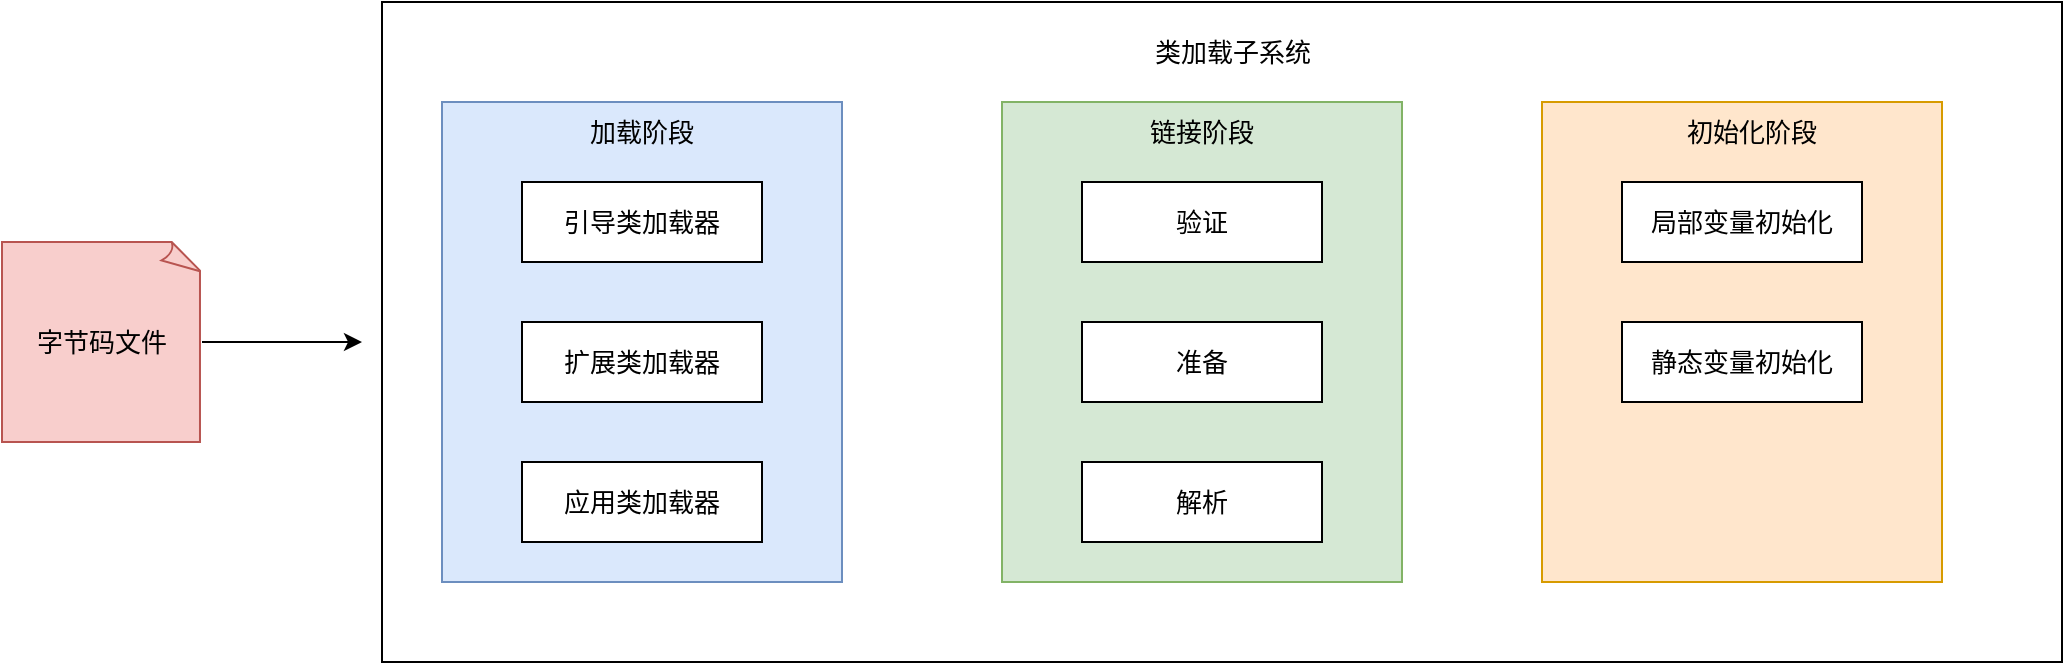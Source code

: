 <mxfile version="24.1.0" type="device" pages="3">
  <diagram name="类加载的基本过程" id="XbGjllCHzHaejEM7VzL1">
    <mxGraphModel dx="1993" dy="1214" grid="1" gridSize="10" guides="1" tooltips="1" connect="1" arrows="1" fold="1" page="0" pageScale="1" pageWidth="827" pageHeight="1169" math="0" shadow="0">
      <root>
        <mxCell id="0" />
        <mxCell id="1" parent="0" />
        <mxCell id="GWG1YdR2TmXZagdtQMYB-19" value="" style="rounded=0;whiteSpace=wrap;html=1;fontFamily=Comic Sans MS;fontSize=13;" vertex="1" parent="1">
          <mxGeometry x="280" y="60" width="840" height="330" as="geometry" />
        </mxCell>
        <mxCell id="GWG1YdR2TmXZagdtQMYB-7" value="" style="rounded=0;whiteSpace=wrap;html=1;fontFamily=Comic Sans MS;fontSize=13;fillColor=#dae8fc;strokeColor=#6c8ebf;" vertex="1" parent="1">
          <mxGeometry x="310" y="110" width="200" height="240" as="geometry" />
        </mxCell>
        <mxCell id="GWG1YdR2TmXZagdtQMYB-21" style="edgeStyle=orthogonalEdgeStyle;rounded=0;orthogonalLoop=1;jettySize=auto;html=1;" edge="1" parent="1" source="GWG1YdR2TmXZagdtQMYB-2">
          <mxGeometry relative="1" as="geometry">
            <mxPoint x="270" y="230" as="targetPoint" />
          </mxGeometry>
        </mxCell>
        <mxCell id="GWG1YdR2TmXZagdtQMYB-2" value="字节码文件" style="whiteSpace=wrap;html=1;shape=mxgraph.basic.document;fontFamily=Comic Sans MS;fontSize=13;fillColor=#f8cecc;strokeColor=#b85450;" vertex="1" parent="1">
          <mxGeometry x="90" y="180" width="100" height="100" as="geometry" />
        </mxCell>
        <mxCell id="GWG1YdR2TmXZagdtQMYB-4" value="引导类加载器" style="rounded=0;whiteSpace=wrap;html=1;fontFamily=Comic Sans MS;fontSize=13;" vertex="1" parent="1">
          <mxGeometry x="350" y="150" width="120" height="40" as="geometry" />
        </mxCell>
        <mxCell id="GWG1YdR2TmXZagdtQMYB-5" value="扩展类加载器" style="rounded=0;whiteSpace=wrap;html=1;fontFamily=Comic Sans MS;fontSize=13;" vertex="1" parent="1">
          <mxGeometry x="350" y="220" width="120" height="40" as="geometry" />
        </mxCell>
        <mxCell id="GWG1YdR2TmXZagdtQMYB-6" value="应用类加载器" style="rounded=0;whiteSpace=wrap;html=1;fontFamily=Comic Sans MS;fontSize=13;" vertex="1" parent="1">
          <mxGeometry x="350" y="290" width="120" height="40" as="geometry" />
        </mxCell>
        <mxCell id="GWG1YdR2TmXZagdtQMYB-8" value="加载阶段" style="text;html=1;align=center;verticalAlign=middle;whiteSpace=wrap;rounded=0;fontFamily=Comic Sans MS;fontSize=13;" vertex="1" parent="1">
          <mxGeometry x="380" y="110" width="60" height="30" as="geometry" />
        </mxCell>
        <mxCell id="GWG1YdR2TmXZagdtQMYB-9" value="" style="rounded=0;whiteSpace=wrap;html=1;fontFamily=Comic Sans MS;fontSize=13;fillColor=#d5e8d4;strokeColor=#82b366;" vertex="1" parent="1">
          <mxGeometry x="590" y="110" width="200" height="240" as="geometry" />
        </mxCell>
        <mxCell id="GWG1YdR2TmXZagdtQMYB-10" value="验证" style="rounded=0;whiteSpace=wrap;html=1;fontFamily=Comic Sans MS;fontSize=13;" vertex="1" parent="1">
          <mxGeometry x="630" y="150" width="120" height="40" as="geometry" />
        </mxCell>
        <mxCell id="GWG1YdR2TmXZagdtQMYB-11" value="准备" style="rounded=0;whiteSpace=wrap;html=1;fontFamily=Comic Sans MS;fontSize=13;" vertex="1" parent="1">
          <mxGeometry x="630" y="220" width="120" height="40" as="geometry" />
        </mxCell>
        <mxCell id="GWG1YdR2TmXZagdtQMYB-12" value="解析" style="rounded=0;whiteSpace=wrap;html=1;fontFamily=Comic Sans MS;fontSize=13;" vertex="1" parent="1">
          <mxGeometry x="630" y="290" width="120" height="40" as="geometry" />
        </mxCell>
        <mxCell id="GWG1YdR2TmXZagdtQMYB-13" value="链接阶段" style="text;html=1;align=center;verticalAlign=middle;whiteSpace=wrap;rounded=0;fontFamily=Comic Sans MS;fontSize=13;" vertex="1" parent="1">
          <mxGeometry x="660" y="110" width="60" height="30" as="geometry" />
        </mxCell>
        <mxCell id="GWG1YdR2TmXZagdtQMYB-14" value="" style="rounded=0;whiteSpace=wrap;html=1;fontFamily=Comic Sans MS;fontSize=13;fillColor=#ffe6cc;strokeColor=#d79b00;" vertex="1" parent="1">
          <mxGeometry x="860" y="110" width="200" height="240" as="geometry" />
        </mxCell>
        <mxCell id="GWG1YdR2TmXZagdtQMYB-15" value="局部变量初始化" style="rounded=0;whiteSpace=wrap;html=1;fontFamily=Comic Sans MS;fontSize=13;" vertex="1" parent="1">
          <mxGeometry x="900" y="150" width="120" height="40" as="geometry" />
        </mxCell>
        <mxCell id="GWG1YdR2TmXZagdtQMYB-16" value="静态变量初始化" style="rounded=0;whiteSpace=wrap;html=1;fontFamily=Comic Sans MS;fontSize=13;" vertex="1" parent="1">
          <mxGeometry x="900" y="220" width="120" height="40" as="geometry" />
        </mxCell>
        <mxCell id="GWG1YdR2TmXZagdtQMYB-18" value="初始化阶段" style="text;html=1;align=center;verticalAlign=middle;whiteSpace=wrap;rounded=0;fontFamily=Comic Sans MS;fontSize=13;" vertex="1" parent="1">
          <mxGeometry x="930" y="110" width="70" height="30" as="geometry" />
        </mxCell>
        <mxCell id="GWG1YdR2TmXZagdtQMYB-20" value="类加载子系统" style="text;html=1;align=center;verticalAlign=middle;whiteSpace=wrap;rounded=0;fontFamily=Comic Sans MS;fontSize=13;" vertex="1" parent="1">
          <mxGeometry x="652.5" y="70" width="105" height="30" as="geometry" />
        </mxCell>
      </root>
    </mxGraphModel>
  </diagram>
  <diagram id="ShSl87sTrlg8jo7pxH0U" name="类加载器的分类">
    <mxGraphModel dx="2793" dy="1614" grid="1" gridSize="10" guides="1" tooltips="1" connect="1" arrows="1" fold="1" page="0" pageScale="1" pageWidth="827" pageHeight="1169" math="0" shadow="0">
      <root>
        <mxCell id="0" />
        <mxCell id="1" parent="0" />
        <mxCell id="ysRITSDJT0l6Ylm8_hX5-1" value="Bootstrap Class Loader" style="rounded=0;whiteSpace=wrap;html=1;fontFamily=Comic Sans MS;fontSize=13;" vertex="1" parent="1">
          <mxGeometry x="-390" y="-130" width="330" height="50" as="geometry" />
        </mxCell>
        <mxCell id="ysRITSDJT0l6Ylm8_hX5-5" style="edgeStyle=orthogonalEdgeStyle;rounded=0;orthogonalLoop=1;jettySize=auto;html=1;fontFamily=Comic Sans MS;fontSize=13;fillColor=#dae8fc;strokeColor=#6c8ebf;" edge="1" parent="1" source="ysRITSDJT0l6Ylm8_hX5-2">
          <mxGeometry relative="1" as="geometry">
            <mxPoint x="-225" y="-70" as="targetPoint" />
          </mxGeometry>
        </mxCell>
        <mxCell id="ysRITSDJT0l6Ylm8_hX5-2" value="Extension Class Loader" style="rounded=0;whiteSpace=wrap;html=1;fontFamily=Comic Sans MS;fontSize=13;" vertex="1" parent="1">
          <mxGeometry x="-390" width="330" height="50" as="geometry" />
        </mxCell>
        <mxCell id="ysRITSDJT0l6Ylm8_hX5-4" style="edgeStyle=orthogonalEdgeStyle;rounded=0;orthogonalLoop=1;jettySize=auto;html=1;fontFamily=Comic Sans MS;fontSize=13;fillColor=#dae8fc;strokeColor=#6c8ebf;" edge="1" parent="1" source="ysRITSDJT0l6Ylm8_hX5-3">
          <mxGeometry relative="1" as="geometry">
            <mxPoint x="-225" y="60" as="targetPoint" />
          </mxGeometry>
        </mxCell>
        <mxCell id="ysRITSDJT0l6Ylm8_hX5-3" value="System Class Loader" style="rounded=0;whiteSpace=wrap;html=1;fontFamily=Comic Sans MS;fontSize=13;" vertex="1" parent="1">
          <mxGeometry x="-390" y="130" width="330" height="50" as="geometry" />
        </mxCell>
        <mxCell id="ysRITSDJT0l6Ylm8_hX5-17" style="edgeStyle=orthogonalEdgeStyle;rounded=0;orthogonalLoop=1;jettySize=auto;html=1;entryX=0.5;entryY=1;entryDx=0;entryDy=0;fillColor=#dae8fc;strokeColor=#6c8ebf;" edge="1" parent="1" source="ysRITSDJT0l6Ylm8_hX5-6" target="ysRITSDJT0l6Ylm8_hX5-3">
          <mxGeometry relative="1" as="geometry" />
        </mxCell>
        <mxCell id="ysRITSDJT0l6Ylm8_hX5-6" value="User Defined Class Loader" style="rounded=0;whiteSpace=wrap;html=1;dashed=1;fontFamily=Comic Sans MS;fontSize=13;" vertex="1" parent="1">
          <mxGeometry x="-140" y="270" width="330" height="50" as="geometry" />
        </mxCell>
        <mxCell id="ysRITSDJT0l6Ylm8_hX5-16" style="edgeStyle=orthogonalEdgeStyle;rounded=0;orthogonalLoop=1;jettySize=auto;html=1;entryX=0.5;entryY=1;entryDx=0;entryDy=0;fillColor=#dae8fc;strokeColor=#6c8ebf;" edge="1" parent="1" source="ysRITSDJT0l6Ylm8_hX5-7" target="ysRITSDJT0l6Ylm8_hX5-3">
          <mxGeometry relative="1" as="geometry" />
        </mxCell>
        <mxCell id="ysRITSDJT0l6Ylm8_hX5-7" value="User Defined Class Loader" style="rounded=0;whiteSpace=wrap;html=1;dashed=1;fontFamily=Comic Sans MS;fontSize=13;" vertex="1" parent="1">
          <mxGeometry x="-610" y="270" width="330" height="50" as="geometry" />
        </mxCell>
        <mxCell id="ysRITSDJT0l6Ylm8_hX5-13" style="edgeStyle=orthogonalEdgeStyle;rounded=0;orthogonalLoop=1;jettySize=auto;html=1;fontFamily=Comic Sans MS;fontSize=13;fillColor=#dae8fc;strokeColor=#6c8ebf;" edge="1" parent="1" source="ysRITSDJT0l6Ylm8_hX5-8">
          <mxGeometry relative="1" as="geometry">
            <mxPoint x="25" y="330" as="targetPoint" />
          </mxGeometry>
        </mxCell>
        <mxCell id="ysRITSDJT0l6Ylm8_hX5-8" value="User Defined Class Loader" style="rounded=0;whiteSpace=wrap;html=1;dashed=1;fontFamily=Comic Sans MS;fontSize=13;" vertex="1" parent="1">
          <mxGeometry x="-140" y="380" width="330" height="50" as="geometry" />
        </mxCell>
        <mxCell id="ysRITSDJT0l6Ylm8_hX5-12" style="edgeStyle=orthogonalEdgeStyle;rounded=0;orthogonalLoop=1;jettySize=auto;html=1;fontFamily=Comic Sans MS;fontSize=13;fillColor=#dae8fc;strokeColor=#6c8ebf;" edge="1" parent="1" source="ysRITSDJT0l6Ylm8_hX5-9">
          <mxGeometry relative="1" as="geometry">
            <mxPoint x="-445" y="330" as="targetPoint" />
          </mxGeometry>
        </mxCell>
        <mxCell id="ysRITSDJT0l6Ylm8_hX5-9" value="User Defined Class Loader" style="rounded=0;whiteSpace=wrap;html=1;dashed=1;fontFamily=Comic Sans MS;fontSize=13;" vertex="1" parent="1">
          <mxGeometry x="-610" y="380" width="330" height="50" as="geometry" />
        </mxCell>
        <mxCell id="ysRITSDJT0l6Ylm8_hX5-10" value="" style="shape=curlyBracket;whiteSpace=wrap;html=1;rounded=1;labelPosition=left;verticalLabelPosition=middle;align=right;verticalAlign=middle;fontFamily=Comic Sans MS;fontSize=13;fillColor=#dae8fc;strokeColor=#6c8ebf;" vertex="1" parent="1">
          <mxGeometry x="-650" y="260" width="20" height="190" as="geometry" />
        </mxCell>
        <mxCell id="ysRITSDJT0l6Ylm8_hX5-11" value="Optional" style="text;html=1;align=center;verticalAlign=middle;whiteSpace=wrap;rounded=0;fontFamily=Comic Sans MS;fontSize=13;fontStyle=1" vertex="1" parent="1">
          <mxGeometry x="-730" y="340" width="60" height="30" as="geometry" />
        </mxCell>
        <mxCell id="ysRITSDJT0l6Ylm8_hX5-14" value="..." style="text;html=1;align=center;verticalAlign=middle;whiteSpace=wrap;rounded=0;fontFamily=Comic Sans MS;fontSize=13;fontStyle=1;fillColor=#dae8fc;strokeColor=#6c8ebf;" vertex="1" parent="1">
          <mxGeometry x="-475" y="450" width="60" height="30" as="geometry" />
        </mxCell>
        <mxCell id="ysRITSDJT0l6Ylm8_hX5-15" value="..." style="text;html=1;align=center;verticalAlign=middle;whiteSpace=wrap;rounded=0;fontFamily=Comic Sans MS;fontSize=13;fontStyle=1;fillColor=#dae8fc;strokeColor=#6c8ebf;" vertex="1" parent="1">
          <mxGeometry x="-5" y="450" width="60" height="30" as="geometry" />
        </mxCell>
      </root>
    </mxGraphModel>
  </diagram>
  <diagram id="fnxC_af5n9DZzmWHhL95" name="双亲委派">
    <mxGraphModel dx="2793" dy="1565" grid="1" gridSize="10" guides="1" tooltips="1" connect="1" arrows="1" fold="1" page="0" pageScale="1" pageWidth="827" pageHeight="1169" math="0" shadow="0">
      <root>
        <mxCell id="0" />
        <mxCell id="1" parent="0" />
        <mxCell id="1_BFlwEH9jFQmZsOAiGr-1" value="引导类加载器" style="rounded=0;whiteSpace=wrap;html=1;fontFamily=Comic Sans MS;fontSize=13;" vertex="1" parent="1">
          <mxGeometry x="-190" y="-70" width="120" height="60" as="geometry" />
        </mxCell>
        <mxCell id="1_BFlwEH9jFQmZsOAiGr-7" style="edgeStyle=orthogonalEdgeStyle;rounded=0;orthogonalLoop=1;jettySize=auto;html=1;fontFamily=Comic Sans MS;fontSize=13;" edge="1" parent="1" source="1_BFlwEH9jFQmZsOAiGr-2">
          <mxGeometry relative="1" as="geometry">
            <mxPoint x="-130" as="targetPoint" />
          </mxGeometry>
        </mxCell>
        <mxCell id="1_BFlwEH9jFQmZsOAiGr-2" value="扩展类加载器" style="rounded=0;whiteSpace=wrap;html=1;fontFamily=Comic Sans MS;fontSize=13;" vertex="1" parent="1">
          <mxGeometry x="-190" y="60" width="120" height="60" as="geometry" />
        </mxCell>
        <mxCell id="1_BFlwEH9jFQmZsOAiGr-6" style="edgeStyle=orthogonalEdgeStyle;rounded=0;orthogonalLoop=1;jettySize=auto;html=1;fontFamily=Comic Sans MS;fontSize=13;" edge="1" parent="1" source="1_BFlwEH9jFQmZsOAiGr-3">
          <mxGeometry relative="1" as="geometry">
            <mxPoint x="-130" y="130" as="targetPoint" />
          </mxGeometry>
        </mxCell>
        <mxCell id="1_BFlwEH9jFQmZsOAiGr-3" value="系统类加载器" style="rounded=0;whiteSpace=wrap;html=1;fontFamily=Comic Sans MS;fontSize=13;" vertex="1" parent="1">
          <mxGeometry x="-190" y="190" width="120" height="60" as="geometry" />
        </mxCell>
        <mxCell id="1_BFlwEH9jFQmZsOAiGr-4" value="读取到新的类文件" style="rounded=0;whiteSpace=wrap;html=1;fontFamily=Comic Sans MS;fontSize=13;fillColor=#dae8fc;strokeColor=#6c8ebf;" vertex="1" parent="1">
          <mxGeometry x="-310" y="1050" width="120" height="60" as="geometry" />
        </mxCell>
        <mxCell id="1_BFlwEH9jFQmZsOAiGr-5" value="读取到新的类文件" style="rounded=0;whiteSpace=wrap;html=1;fontFamily=Comic Sans MS;fontSize=13;fillColor=#dae8fc;strokeColor=#6c8ebf;" vertex="1" parent="1">
          <mxGeometry x="-70" y="330" width="120" height="60" as="geometry" />
        </mxCell>
        <mxCell id="1_BFlwEH9jFQmZsOAiGr-8" value="" style="endArrow=classic;html=1;rounded=0;fontFamily=Comic Sans MS;fontSize=13;fillColor=#f8cecc;strokeColor=#b85450;" edge="1" parent="1">
          <mxGeometry width="50" height="50" relative="1" as="geometry">
            <mxPoint x="-250" y="1050" as="sourcePoint" />
            <mxPoint x="-190" y="980" as="targetPoint" />
          </mxGeometry>
        </mxCell>
        <mxCell id="1_BFlwEH9jFQmZsOAiGr-9" value="" style="endArrow=classic;html=1;rounded=0;exitX=0.5;exitY=0;exitDx=0;exitDy=0;fontFamily=Comic Sans MS;fontSize=13;" edge="1" parent="1" source="1_BFlwEH9jFQmZsOAiGr-5">
          <mxGeometry width="50" height="50" relative="1" as="geometry">
            <mxPoint x="-240" y="340" as="sourcePoint" />
            <mxPoint x="-70" y="260" as="targetPoint" />
          </mxGeometry>
        </mxCell>
        <mxCell id="1_BFlwEH9jFQmZsOAiGr-10" value="" style="endArrow=classic;html=1;rounded=0;fontFamily=Comic Sans MS;fontSize=13;" edge="1" parent="1">
          <mxGeometry width="50" height="50" relative="1" as="geometry">
            <mxPoint x="140" y="-80" as="sourcePoint" />
            <mxPoint x="140" y="320" as="targetPoint" />
          </mxGeometry>
        </mxCell>
        <mxCell id="1_BFlwEH9jFQmZsOAiGr-11" value="父加载器不能加载&lt;div style=&quot;font-size: 13px;&quot;&gt;&lt;br style=&quot;font-size: 13px;&quot;&gt;&lt;/div&gt;&lt;div style=&quot;font-size: 13px;&quot;&gt;子加载器再加载&lt;/div&gt;" style="text;html=1;align=center;verticalAlign=middle;whiteSpace=wrap;rounded=0;fillColor=default;fontFamily=Comic Sans MS;fontSize=13;" vertex="1" parent="1">
          <mxGeometry x="70" y="60" width="160" height="80" as="geometry" />
        </mxCell>
        <mxCell id="1_BFlwEH9jFQmZsOAiGr-24" style="edgeStyle=orthogonalEdgeStyle;rounded=0;orthogonalLoop=1;jettySize=auto;html=1;entryX=0.5;entryY=0;entryDx=0;entryDy=0;fontFamily=Comic Sans MS;fontSize=13;" edge="1" parent="1" source="1_BFlwEH9jFQmZsOAiGr-12" target="1_BFlwEH9jFQmZsOAiGr-14">
          <mxGeometry relative="1" as="geometry" />
        </mxCell>
        <mxCell id="1_BFlwEH9jFQmZsOAiGr-27" style="edgeStyle=orthogonalEdgeStyle;rounded=0;orthogonalLoop=1;jettySize=auto;html=1;entryX=0.5;entryY=0;entryDx=0;entryDy=0;fillColor=#f8cecc;strokeColor=#b85450;fontFamily=Comic Sans MS;fontSize=13;" edge="1" parent="1" source="1_BFlwEH9jFQmZsOAiGr-12" target="1_BFlwEH9jFQmZsOAiGr-26">
          <mxGeometry relative="1" as="geometry" />
        </mxCell>
        <mxCell id="1_BFlwEH9jFQmZsOAiGr-12" value="引导类加载器" style="rounded=0;whiteSpace=wrap;html=1;fontFamily=Comic Sans MS;fontSize=13;" vertex="1" parent="1">
          <mxGeometry x="-190" y="660" width="120" height="60" as="geometry" />
        </mxCell>
        <mxCell id="1_BFlwEH9jFQmZsOAiGr-23" style="edgeStyle=orthogonalEdgeStyle;rounded=0;orthogonalLoop=1;jettySize=auto;html=1;entryX=0.5;entryY=0;entryDx=0;entryDy=0;fontFamily=Comic Sans MS;fontSize=13;" edge="1" parent="1" source="1_BFlwEH9jFQmZsOAiGr-14" target="1_BFlwEH9jFQmZsOAiGr-16">
          <mxGeometry relative="1" as="geometry" />
        </mxCell>
        <mxCell id="1_BFlwEH9jFQmZsOAiGr-14" value="扩展类加载器" style="rounded=0;whiteSpace=wrap;html=1;fontFamily=Comic Sans MS;fontSize=13;" vertex="1" parent="1">
          <mxGeometry x="-190" y="790" width="120" height="60" as="geometry" />
        </mxCell>
        <mxCell id="1_BFlwEH9jFQmZsOAiGr-16" value="系统类加载器" style="rounded=0;whiteSpace=wrap;html=1;fontFamily=Comic Sans MS;fontSize=13;" vertex="1" parent="1">
          <mxGeometry x="-190" y="920" width="120" height="60" as="geometry" />
        </mxCell>
        <mxCell id="1_BFlwEH9jFQmZsOAiGr-18" value="" style="curved=1;endArrow=classic;html=1;rounded=0;exitX=0;exitY=0.5;exitDx=0;exitDy=0;entryX=0;entryY=0.5;entryDx=0;entryDy=0;fillColor=#f8cecc;strokeColor=#b85450;fontFamily=Comic Sans MS;fontSize=13;" edge="1" parent="1" source="1_BFlwEH9jFQmZsOAiGr-16" target="1_BFlwEH9jFQmZsOAiGr-14">
          <mxGeometry width="50" height="50" relative="1" as="geometry">
            <mxPoint x="-350" y="920" as="sourcePoint" />
            <mxPoint x="-300" y="870" as="targetPoint" />
            <Array as="points">
              <mxPoint x="-230" y="920" />
              <mxPoint x="-220" y="850" />
            </Array>
          </mxGeometry>
        </mxCell>
        <mxCell id="1_BFlwEH9jFQmZsOAiGr-19" value="" style="curved=1;endArrow=classic;html=1;rounded=0;exitX=0;exitY=0.5;exitDx=0;exitDy=0;entryX=0;entryY=0.5;entryDx=0;entryDy=0;fillColor=#f8cecc;strokeColor=#b85450;fontFamily=Comic Sans MS;fontSize=13;" edge="1" parent="1">
          <mxGeometry width="50" height="50" relative="1" as="geometry">
            <mxPoint x="-190" y="820" as="sourcePoint" />
            <mxPoint x="-190" y="690" as="targetPoint" />
            <Array as="points">
              <mxPoint x="-230" y="790" />
              <mxPoint x="-220" y="720" />
            </Array>
          </mxGeometry>
        </mxCell>
        <mxCell id="1_BFlwEH9jFQmZsOAiGr-20" value="1.收到新文件" style="text;html=1;align=center;verticalAlign=middle;whiteSpace=wrap;rounded=0;fillColor=default;fontFamily=Comic Sans MS;fontSize=13;" vertex="1" parent="1">
          <mxGeometry x="-280" y="1000" width="100" height="30" as="geometry" />
        </mxCell>
        <mxCell id="1_BFlwEH9jFQmZsOAiGr-21" value="2.直接向上委托" style="text;html=1;align=center;verticalAlign=middle;whiteSpace=wrap;rounded=0;fillColor=default;fontFamily=Comic Sans MS;fontSize=13;" vertex="1" parent="1">
          <mxGeometry x="-310" y="880" width="100" height="30" as="geometry" />
        </mxCell>
        <mxCell id="1_BFlwEH9jFQmZsOAiGr-22" value="3.直接向上委托" style="text;html=1;align=center;verticalAlign=middle;whiteSpace=wrap;rounded=0;fillColor=default;fontFamily=Comic Sans MS;fontSize=13;" vertex="1" parent="1">
          <mxGeometry x="-300" y="750" width="100" height="30" as="geometry" />
        </mxCell>
        <mxCell id="1_BFlwEH9jFQmZsOAiGr-26" value="成功" style="ellipse;whiteSpace=wrap;html=1;fontFamily=Comic Sans MS;fontSize=13;" vertex="1" parent="1">
          <mxGeometry y="930" width="70" height="50" as="geometry" />
        </mxCell>
        <mxCell id="1_BFlwEH9jFQmZsOAiGr-28" value="成功" style="text;html=1;align=center;verticalAlign=middle;whiteSpace=wrap;rounded=0;fillColor=default;fontFamily=Comic Sans MS;fontSize=13;" vertex="1" parent="1">
          <mxGeometry x="-60" y="670" width="60" height="30" as="geometry" />
        </mxCell>
        <mxCell id="1_BFlwEH9jFQmZsOAiGr-29" value="失败" style="text;html=1;align=center;verticalAlign=middle;whiteSpace=wrap;rounded=0;fillColor=default;fontFamily=Comic Sans MS;fontSize=13;" vertex="1" parent="1">
          <mxGeometry x="-150" y="740" width="60" height="30" as="geometry" />
        </mxCell>
        <mxCell id="1_BFlwEH9jFQmZsOAiGr-30" value="引导类加载" style="text;html=1;align=center;verticalAlign=middle;whiteSpace=wrap;rounded=0;fontStyle=1" vertex="1" parent="1">
          <mxGeometry x="-400" y="630" width="100" height="30" as="geometry" />
        </mxCell>
        <mxCell id="1_BFlwEH9jFQmZsOAiGr-31" value="读取到新的类文件" style="rounded=0;whiteSpace=wrap;html=1;fontFamily=Comic Sans MS;fontSize=13;fillColor=#dae8fc;strokeColor=#6c8ebf;" vertex="1" parent="1">
          <mxGeometry x="370" y="1050" width="120" height="60" as="geometry" />
        </mxCell>
        <mxCell id="1_BFlwEH9jFQmZsOAiGr-32" value="" style="endArrow=classic;html=1;rounded=0;fontFamily=Comic Sans MS;fontSize=13;fillColor=#f8cecc;strokeColor=#b85450;" edge="1" parent="1">
          <mxGeometry width="50" height="50" relative="1" as="geometry">
            <mxPoint x="430" y="1050" as="sourcePoint" />
            <mxPoint x="490" y="980" as="targetPoint" />
          </mxGeometry>
        </mxCell>
        <mxCell id="1_BFlwEH9jFQmZsOAiGr-33" style="edgeStyle=orthogonalEdgeStyle;rounded=0;orthogonalLoop=1;jettySize=auto;html=1;entryX=0.5;entryY=0;entryDx=0;entryDy=0;fontFamily=Comic Sans MS;fontSize=13;fillColor=#f8cecc;strokeColor=#b85450;" edge="1" parent="1" source="1_BFlwEH9jFQmZsOAiGr-35" target="1_BFlwEH9jFQmZsOAiGr-37">
          <mxGeometry relative="1" as="geometry" />
        </mxCell>
        <mxCell id="1_BFlwEH9jFQmZsOAiGr-34" style="edgeStyle=orthogonalEdgeStyle;rounded=0;orthogonalLoop=1;jettySize=auto;html=1;entryX=0.5;entryY=0;entryDx=0;entryDy=0;fillColor=#f8cecc;strokeColor=#b85450;fontFamily=Comic Sans MS;fontSize=13;exitX=1;exitY=0.5;exitDx=0;exitDy=0;" edge="1" parent="1" source="1_BFlwEH9jFQmZsOAiGr-37" target="1_BFlwEH9jFQmZsOAiGr-44">
          <mxGeometry relative="1" as="geometry" />
        </mxCell>
        <mxCell id="1_BFlwEH9jFQmZsOAiGr-35" value="引导类加载器" style="rounded=0;whiteSpace=wrap;html=1;fontFamily=Comic Sans MS;fontSize=13;" vertex="1" parent="1">
          <mxGeometry x="490" y="660" width="120" height="60" as="geometry" />
        </mxCell>
        <mxCell id="1_BFlwEH9jFQmZsOAiGr-36" style="edgeStyle=orthogonalEdgeStyle;rounded=0;orthogonalLoop=1;jettySize=auto;html=1;entryX=0.5;entryY=0;entryDx=0;entryDy=0;fontFamily=Comic Sans MS;fontSize=13;" edge="1" parent="1" source="1_BFlwEH9jFQmZsOAiGr-37" target="1_BFlwEH9jFQmZsOAiGr-38">
          <mxGeometry relative="1" as="geometry" />
        </mxCell>
        <mxCell id="1_BFlwEH9jFQmZsOAiGr-37" value="扩展类加载器" style="rounded=0;whiteSpace=wrap;html=1;fontFamily=Comic Sans MS;fontSize=13;" vertex="1" parent="1">
          <mxGeometry x="490" y="790" width="120" height="60" as="geometry" />
        </mxCell>
        <mxCell id="1_BFlwEH9jFQmZsOAiGr-38" value="系统类加载器" style="rounded=0;whiteSpace=wrap;html=1;fontFamily=Comic Sans MS;fontSize=13;" vertex="1" parent="1">
          <mxGeometry x="490" y="920" width="120" height="60" as="geometry" />
        </mxCell>
        <mxCell id="1_BFlwEH9jFQmZsOAiGr-39" value="" style="curved=1;endArrow=classic;html=1;rounded=0;exitX=0;exitY=0.5;exitDx=0;exitDy=0;entryX=0;entryY=0.5;entryDx=0;entryDy=0;fillColor=#f8cecc;strokeColor=#b85450;fontFamily=Comic Sans MS;fontSize=13;" edge="1" parent="1" source="1_BFlwEH9jFQmZsOAiGr-38" target="1_BFlwEH9jFQmZsOAiGr-37">
          <mxGeometry width="50" height="50" relative="1" as="geometry">
            <mxPoint x="330" y="920" as="sourcePoint" />
            <mxPoint x="380" y="870" as="targetPoint" />
            <Array as="points">
              <mxPoint x="450" y="920" />
              <mxPoint x="460" y="850" />
            </Array>
          </mxGeometry>
        </mxCell>
        <mxCell id="1_BFlwEH9jFQmZsOAiGr-40" value="" style="curved=1;endArrow=classic;html=1;rounded=0;exitX=0;exitY=0.5;exitDx=0;exitDy=0;entryX=0;entryY=0.5;entryDx=0;entryDy=0;fillColor=#f8cecc;strokeColor=#b85450;fontFamily=Comic Sans MS;fontSize=13;" edge="1" parent="1">
          <mxGeometry width="50" height="50" relative="1" as="geometry">
            <mxPoint x="490" y="820" as="sourcePoint" />
            <mxPoint x="490" y="690" as="targetPoint" />
            <Array as="points">
              <mxPoint x="450" y="790" />
              <mxPoint x="460" y="720" />
            </Array>
          </mxGeometry>
        </mxCell>
        <mxCell id="1_BFlwEH9jFQmZsOAiGr-41" value="1.收到新文件" style="text;html=1;align=center;verticalAlign=middle;whiteSpace=wrap;rounded=0;fillColor=default;fontFamily=Comic Sans MS;fontSize=13;" vertex="1" parent="1">
          <mxGeometry x="400" y="1000" width="100" height="30" as="geometry" />
        </mxCell>
        <mxCell id="1_BFlwEH9jFQmZsOAiGr-42" value="2.直接向上委托" style="text;html=1;align=center;verticalAlign=middle;whiteSpace=wrap;rounded=0;fillColor=default;fontFamily=Comic Sans MS;fontSize=13;" vertex="1" parent="1">
          <mxGeometry x="370" y="880" width="100" height="30" as="geometry" />
        </mxCell>
        <mxCell id="1_BFlwEH9jFQmZsOAiGr-43" value="3.直接向上委托" style="text;html=1;align=center;verticalAlign=middle;whiteSpace=wrap;rounded=0;fillColor=default;fontFamily=Comic Sans MS;fontSize=13;" vertex="1" parent="1">
          <mxGeometry x="380" y="750" width="100" height="30" as="geometry" />
        </mxCell>
        <mxCell id="1_BFlwEH9jFQmZsOAiGr-44" value="成功" style="ellipse;whiteSpace=wrap;html=1;fontFamily=Comic Sans MS;fontSize=13;" vertex="1" parent="1">
          <mxGeometry x="680" y="930" width="70" height="50" as="geometry" />
        </mxCell>
        <mxCell id="1_BFlwEH9jFQmZsOAiGr-45" value="成功" style="text;html=1;align=center;verticalAlign=middle;whiteSpace=wrap;rounded=0;fillColor=default;fontFamily=Comic Sans MS;fontSize=13;" vertex="1" parent="1">
          <mxGeometry x="620" y="800" width="60" height="30" as="geometry" />
        </mxCell>
        <mxCell id="1_BFlwEH9jFQmZsOAiGr-46" value="失败" style="text;html=1;align=center;verticalAlign=middle;whiteSpace=wrap;rounded=0;fillColor=default;fontFamily=Comic Sans MS;fontSize=13;" vertex="1" parent="1">
          <mxGeometry x="530" y="740" width="60" height="30" as="geometry" />
        </mxCell>
        <mxCell id="1_BFlwEH9jFQmZsOAiGr-47" value="扩展类加载" style="text;html=1;align=center;verticalAlign=middle;whiteSpace=wrap;rounded=0;fontStyle=1" vertex="1" parent="1">
          <mxGeometry x="280" y="630" width="100" height="30" as="geometry" />
        </mxCell>
        <mxCell id="1_BFlwEH9jFQmZsOAiGr-49" value="读取到新的类文件" style="rounded=0;whiteSpace=wrap;html=1;fontFamily=Comic Sans MS;fontSize=13;fillColor=#dae8fc;strokeColor=#6c8ebf;" vertex="1" parent="1">
          <mxGeometry x="1000" y="1050" width="120" height="60" as="geometry" />
        </mxCell>
        <mxCell id="1_BFlwEH9jFQmZsOAiGr-50" value="" style="endArrow=classic;html=1;rounded=0;fontFamily=Comic Sans MS;fontSize=13;fillColor=#f8cecc;strokeColor=#b85450;" edge="1" parent="1">
          <mxGeometry width="50" height="50" relative="1" as="geometry">
            <mxPoint x="1060" y="1050" as="sourcePoint" />
            <mxPoint x="1120" y="980" as="targetPoint" />
          </mxGeometry>
        </mxCell>
        <mxCell id="1_BFlwEH9jFQmZsOAiGr-51" style="edgeStyle=orthogonalEdgeStyle;rounded=0;orthogonalLoop=1;jettySize=auto;html=1;entryX=0.5;entryY=0;entryDx=0;entryDy=0;fontFamily=Comic Sans MS;fontSize=13;fillColor=#f8cecc;strokeColor=#b85450;" edge="1" parent="1" source="1_BFlwEH9jFQmZsOAiGr-53" target="1_BFlwEH9jFQmZsOAiGr-55">
          <mxGeometry relative="1" as="geometry" />
        </mxCell>
        <mxCell id="1_BFlwEH9jFQmZsOAiGr-52" style="edgeStyle=orthogonalEdgeStyle;rounded=0;orthogonalLoop=1;jettySize=auto;html=1;entryX=0.5;entryY=0;entryDx=0;entryDy=0;fillColor=#f8cecc;strokeColor=#b85450;fontFamily=Comic Sans MS;fontSize=13;exitX=1;exitY=0.5;exitDx=0;exitDy=0;" edge="1" parent="1" target="1_BFlwEH9jFQmZsOAiGr-62">
          <mxGeometry relative="1" as="geometry">
            <mxPoint x="1240" y="950" as="sourcePoint" />
          </mxGeometry>
        </mxCell>
        <mxCell id="1_BFlwEH9jFQmZsOAiGr-53" value="引导类加载器" style="rounded=0;whiteSpace=wrap;html=1;fontFamily=Comic Sans MS;fontSize=13;" vertex="1" parent="1">
          <mxGeometry x="1120" y="660" width="120" height="60" as="geometry" />
        </mxCell>
        <mxCell id="1_BFlwEH9jFQmZsOAiGr-54" style="edgeStyle=orthogonalEdgeStyle;rounded=0;orthogonalLoop=1;jettySize=auto;html=1;entryX=0.5;entryY=0;entryDx=0;entryDy=0;fontFamily=Comic Sans MS;fontSize=13;fillColor=#f8cecc;strokeColor=#b85450;" edge="1" parent="1" source="1_BFlwEH9jFQmZsOAiGr-55" target="1_BFlwEH9jFQmZsOAiGr-56">
          <mxGeometry relative="1" as="geometry" />
        </mxCell>
        <mxCell id="1_BFlwEH9jFQmZsOAiGr-55" value="扩展类加载器" style="rounded=0;whiteSpace=wrap;html=1;fontFamily=Comic Sans MS;fontSize=13;" vertex="1" parent="1">
          <mxGeometry x="1120" y="790" width="120" height="60" as="geometry" />
        </mxCell>
        <mxCell id="1_BFlwEH9jFQmZsOAiGr-56" value="系统类加载器" style="rounded=0;whiteSpace=wrap;html=1;fontFamily=Comic Sans MS;fontSize=13;" vertex="1" parent="1">
          <mxGeometry x="1120" y="920" width="120" height="60" as="geometry" />
        </mxCell>
        <mxCell id="1_BFlwEH9jFQmZsOAiGr-57" value="" style="curved=1;endArrow=classic;html=1;rounded=0;exitX=0;exitY=0.5;exitDx=0;exitDy=0;entryX=0;entryY=0.5;entryDx=0;entryDy=0;fillColor=#f8cecc;strokeColor=#b85450;fontFamily=Comic Sans MS;fontSize=13;" edge="1" parent="1" source="1_BFlwEH9jFQmZsOAiGr-56" target="1_BFlwEH9jFQmZsOAiGr-55">
          <mxGeometry width="50" height="50" relative="1" as="geometry">
            <mxPoint x="960" y="920" as="sourcePoint" />
            <mxPoint x="1010" y="870" as="targetPoint" />
            <Array as="points">
              <mxPoint x="1080" y="920" />
              <mxPoint x="1090" y="850" />
            </Array>
          </mxGeometry>
        </mxCell>
        <mxCell id="1_BFlwEH9jFQmZsOAiGr-58" value="" style="curved=1;endArrow=classic;html=1;rounded=0;exitX=0;exitY=0.5;exitDx=0;exitDy=0;entryX=0;entryY=0.5;entryDx=0;entryDy=0;fillColor=#f8cecc;strokeColor=#b85450;fontFamily=Comic Sans MS;fontSize=13;" edge="1" parent="1">
          <mxGeometry width="50" height="50" relative="1" as="geometry">
            <mxPoint x="1120" y="820" as="sourcePoint" />
            <mxPoint x="1120" y="690" as="targetPoint" />
            <Array as="points">
              <mxPoint x="1080" y="790" />
              <mxPoint x="1090" y="720" />
            </Array>
          </mxGeometry>
        </mxCell>
        <mxCell id="1_BFlwEH9jFQmZsOAiGr-59" value="1.收到新文件" style="text;html=1;align=center;verticalAlign=middle;whiteSpace=wrap;rounded=0;fillColor=default;fontFamily=Comic Sans MS;fontSize=13;" vertex="1" parent="1">
          <mxGeometry x="1030" y="1000" width="100" height="30" as="geometry" />
        </mxCell>
        <mxCell id="1_BFlwEH9jFQmZsOAiGr-60" value="2.直接向上委托" style="text;html=1;align=center;verticalAlign=middle;whiteSpace=wrap;rounded=0;fillColor=default;fontFamily=Comic Sans MS;fontSize=13;" vertex="1" parent="1">
          <mxGeometry x="1000" y="880" width="100" height="30" as="geometry" />
        </mxCell>
        <mxCell id="1_BFlwEH9jFQmZsOAiGr-61" value="3.直接向上委托" style="text;html=1;align=center;verticalAlign=middle;whiteSpace=wrap;rounded=0;fillColor=default;fontFamily=Comic Sans MS;fontSize=13;" vertex="1" parent="1">
          <mxGeometry x="1010" y="750" width="100" height="30" as="geometry" />
        </mxCell>
        <mxCell id="1_BFlwEH9jFQmZsOAiGr-62" value="成功" style="ellipse;whiteSpace=wrap;html=1;fontFamily=Comic Sans MS;fontSize=13;" vertex="1" parent="1">
          <mxGeometry x="1310" y="1000" width="70" height="50" as="geometry" />
        </mxCell>
        <mxCell id="1_BFlwEH9jFQmZsOAiGr-63" value="成功" style="text;html=1;align=center;verticalAlign=middle;whiteSpace=wrap;rounded=0;fillColor=default;fontFamily=Comic Sans MS;fontSize=13;" vertex="1" parent="1">
          <mxGeometry x="1250" y="930" width="60" height="30" as="geometry" />
        </mxCell>
        <mxCell id="1_BFlwEH9jFQmZsOAiGr-64" value="失败" style="text;html=1;align=center;verticalAlign=middle;whiteSpace=wrap;rounded=0;fillColor=default;fontFamily=Comic Sans MS;fontSize=13;" vertex="1" parent="1">
          <mxGeometry x="1160" y="740" width="60" height="30" as="geometry" />
        </mxCell>
        <mxCell id="1_BFlwEH9jFQmZsOAiGr-65" value="自定义类加载" style="text;html=1;align=center;verticalAlign=middle;whiteSpace=wrap;rounded=0;fontStyle=1" vertex="1" parent="1">
          <mxGeometry x="910" y="630" width="100" height="30" as="geometry" />
        </mxCell>
        <mxCell id="1_BFlwEH9jFQmZsOAiGr-66" value="失败" style="text;html=1;align=center;verticalAlign=middle;whiteSpace=wrap;rounded=0;fillColor=default;fontFamily=Comic Sans MS;fontSize=13;" vertex="1" parent="1">
          <mxGeometry x="1160" y="870" width="60" height="30" as="geometry" />
        </mxCell>
        <mxCell id="1_BFlwEH9jFQmZsOAiGr-67" value="jdk 核心类 ： java.lang.String" style="rounded=0;whiteSpace=wrap;html=1;fontFamily=Comic Sans MS;fontSize=13;" vertex="1" parent="1">
          <mxGeometry x="-320" y="1330" width="200" height="60" as="geometry" />
        </mxCell>
        <mxCell id="1_BFlwEH9jFQmZsOAiGr-68" value="核心 API 如何被篡改？&amp;nbsp;" style="text;html=1;align=center;verticalAlign=middle;whiteSpace=wrap;rounded=0;fontStyle=1" vertex="1" parent="1">
          <mxGeometry x="-410" y="1280" width="180" height="30" as="geometry" />
        </mxCell>
        <mxCell id="1_BFlwEH9jFQmZsOAiGr-69" value="窃密者 ： java.lang.String" style="rounded=0;whiteSpace=wrap;html=1;fontFamily=Comic Sans MS;fontSize=13;" vertex="1" parent="1">
          <mxGeometry x="-320" y="1450" width="200" height="60" as="geometry" />
        </mxCell>
        <mxCell id="1_BFlwEH9jFQmZsOAiGr-70" value="rt.jar 包" style="rounded=0;whiteSpace=wrap;html=1;fontFamily=Comic Sans MS;fontSize=13;" vertex="1" parent="1">
          <mxGeometry x="-30" y="1390" width="100" height="60" as="geometry" />
        </mxCell>
        <mxCell id="1_BFlwEH9jFQmZsOAiGr-71" value="用户程序 1" style="rounded=0;whiteSpace=wrap;html=1;fontFamily=Comic Sans MS;fontSize=13;" vertex="1" parent="1">
          <mxGeometry x="180" y="1280" width="110" height="60" as="geometry" />
        </mxCell>
        <mxCell id="1_BFlwEH9jFQmZsOAiGr-74" value="用户程序 2" style="rounded=0;whiteSpace=wrap;html=1;fontFamily=Comic Sans MS;fontSize=13;" vertex="1" parent="1">
          <mxGeometry x="180" y="1380" width="110" height="60" as="geometry" />
        </mxCell>
        <mxCell id="1_BFlwEH9jFQmZsOAiGr-75" value="用户程序 3" style="rounded=0;whiteSpace=wrap;html=1;fontFamily=Comic Sans MS;fontSize=13;" vertex="1" parent="1">
          <mxGeometry x="180" y="1480" width="110" height="60" as="geometry" />
        </mxCell>
        <mxCell id="1_BFlwEH9jFQmZsOAiGr-76" value="" style="endArrow=classic;html=1;rounded=0;exitX=1;exitY=0.5;exitDx=0;exitDy=0;entryX=0;entryY=0.5;entryDx=0;entryDy=0;fontFamily=Comic Sans MS;fontSize=13;" edge="1" parent="1" source="1_BFlwEH9jFQmZsOAiGr-67" target="1_BFlwEH9jFQmZsOAiGr-70">
          <mxGeometry width="50" height="50" relative="1" as="geometry">
            <mxPoint x="-30" y="1330" as="sourcePoint" />
            <mxPoint x="20" y="1280" as="targetPoint" />
          </mxGeometry>
        </mxCell>
        <mxCell id="1_BFlwEH9jFQmZsOAiGr-77" value="" style="endArrow=classic;html=1;rounded=0;exitX=1;exitY=0.5;exitDx=0;exitDy=0;entryX=0;entryY=0.5;entryDx=0;entryDy=0;fontFamily=Comic Sans MS;fontSize=13;" edge="1" parent="1" source="1_BFlwEH9jFQmZsOAiGr-69" target="1_BFlwEH9jFQmZsOAiGr-70">
          <mxGeometry width="50" height="50" relative="1" as="geometry">
            <mxPoint x="-110" y="1370" as="sourcePoint" />
            <mxPoint x="-20" y="1430" as="targetPoint" />
          </mxGeometry>
        </mxCell>
        <mxCell id="1_BFlwEH9jFQmZsOAiGr-78" value="" style="endArrow=classic;html=1;rounded=0;exitX=1;exitY=0.5;exitDx=0;exitDy=0;entryX=0;entryY=0.5;entryDx=0;entryDy=0;fontFamily=Comic Sans MS;fontSize=13;" edge="1" parent="1" source="1_BFlwEH9jFQmZsOAiGr-70" target="1_BFlwEH9jFQmZsOAiGr-71">
          <mxGeometry width="50" height="50" relative="1" as="geometry">
            <mxPoint x="70" y="1310" as="sourcePoint" />
            <mxPoint x="120" y="1260" as="targetPoint" />
          </mxGeometry>
        </mxCell>
        <mxCell id="1_BFlwEH9jFQmZsOAiGr-79" value="" style="endArrow=classic;html=1;rounded=0;entryX=0;entryY=0.5;entryDx=0;entryDy=0;fontFamily=Comic Sans MS;fontSize=13;" edge="1" parent="1" target="1_BFlwEH9jFQmZsOAiGr-74">
          <mxGeometry width="50" height="50" relative="1" as="geometry">
            <mxPoint x="70" y="1420" as="sourcePoint" />
            <mxPoint x="190" y="1320" as="targetPoint" />
          </mxGeometry>
        </mxCell>
        <mxCell id="1_BFlwEH9jFQmZsOAiGr-80" value="" style="endArrow=classic;html=1;rounded=0;entryX=0;entryY=0.5;entryDx=0;entryDy=0;fontFamily=Comic Sans MS;fontSize=13;" edge="1" parent="1" target="1_BFlwEH9jFQmZsOAiGr-75">
          <mxGeometry width="50" height="50" relative="1" as="geometry">
            <mxPoint x="70" y="1420" as="sourcePoint" />
            <mxPoint x="190" y="1420" as="targetPoint" />
          </mxGeometry>
        </mxCell>
      </root>
    </mxGraphModel>
  </diagram>
</mxfile>
